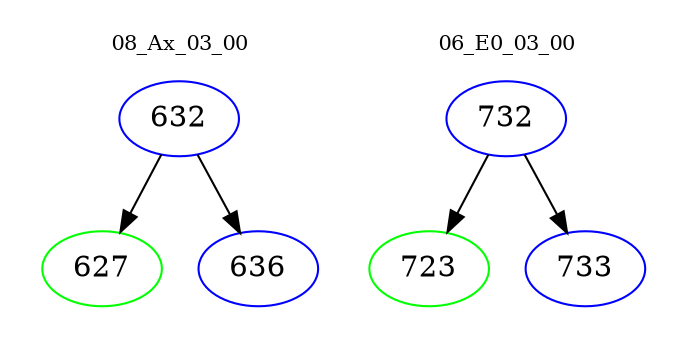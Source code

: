 digraph{
subgraph cluster_0 {
color = white
label = "08_Ax_03_00";
fontsize=10;
T0_632 [label="632", color="blue"]
T0_632 -> T0_627 [color="black"]
T0_627 [label="627", color="green"]
T0_632 -> T0_636 [color="black"]
T0_636 [label="636", color="blue"]
}
subgraph cluster_1 {
color = white
label = "06_E0_03_00";
fontsize=10;
T1_732 [label="732", color="blue"]
T1_732 -> T1_723 [color="black"]
T1_723 [label="723", color="green"]
T1_732 -> T1_733 [color="black"]
T1_733 [label="733", color="blue"]
}
}
